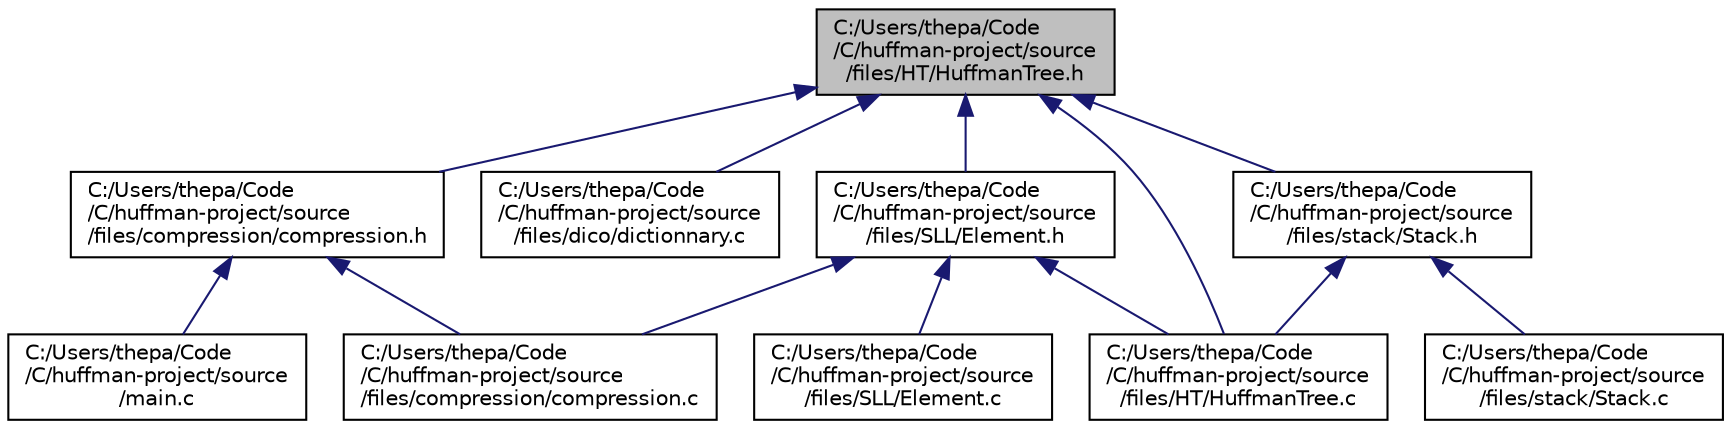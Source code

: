 digraph "C:/Users/thepa/Code/C/huffman-project/source/files/HT/HuffmanTree.h"
{
 // LATEX_PDF_SIZE
  edge [fontname="Helvetica",fontsize="10",labelfontname="Helvetica",labelfontsize="10"];
  node [fontname="Helvetica",fontsize="10",shape=record];
  Node1 [label="C:/Users/thepa/Code\l/C/huffman-project/source\l/files/HT/HuffmanTree.h",height=0.2,width=0.4,color="black", fillcolor="grey75", style="filled", fontcolor="black",tooltip=" "];
  Node1 -> Node2 [dir="back",color="midnightblue",fontsize="10",style="solid"];
  Node2 [label="C:/Users/thepa/Code\l/C/huffman-project/source\l/files/compression/compression.h",height=0.2,width=0.4,color="black", fillcolor="white", style="filled",URL="$compression_8h.html",tooltip=" "];
  Node2 -> Node3 [dir="back",color="midnightblue",fontsize="10",style="solid"];
  Node3 [label="C:/Users/thepa/Code\l/C/huffman-project/source\l/files/compression/compression.c",height=0.2,width=0.4,color="black", fillcolor="white", style="filled",URL="$compression_8c.html",tooltip=" "];
  Node2 -> Node4 [dir="back",color="midnightblue",fontsize="10",style="solid"];
  Node4 [label="C:/Users/thepa/Code\l/C/huffman-project/source\l/main.c",height=0.2,width=0.4,color="black", fillcolor="white", style="filled",URL="$main_8c.html",tooltip=" "];
  Node1 -> Node5 [dir="back",color="midnightblue",fontsize="10",style="solid"];
  Node5 [label="C:/Users/thepa/Code\l/C/huffman-project/source\l/files/dico/dictionnary.c",height=0.2,width=0.4,color="black", fillcolor="white", style="filled",URL="$dictionnary_8c.html",tooltip=" "];
  Node1 -> Node6 [dir="back",color="midnightblue",fontsize="10",style="solid"];
  Node6 [label="C:/Users/thepa/Code\l/C/huffman-project/source\l/files/HT/HuffmanTree.c",height=0.2,width=0.4,color="black", fillcolor="white", style="filled",URL="$_huffman_tree_8c.html",tooltip=" "];
  Node1 -> Node7 [dir="back",color="midnightblue",fontsize="10",style="solid"];
  Node7 [label="C:/Users/thepa/Code\l/C/huffman-project/source\l/files/SLL/Element.h",height=0.2,width=0.4,color="black", fillcolor="white", style="filled",URL="$_element_8h.html",tooltip=" "];
  Node7 -> Node3 [dir="back",color="midnightblue",fontsize="10",style="solid"];
  Node7 -> Node6 [dir="back",color="midnightblue",fontsize="10",style="solid"];
  Node7 -> Node8 [dir="back",color="midnightblue",fontsize="10",style="solid"];
  Node8 [label="C:/Users/thepa/Code\l/C/huffman-project/source\l/files/SLL/Element.c",height=0.2,width=0.4,color="black", fillcolor="white", style="filled",URL="$_element_8c.html",tooltip=" "];
  Node1 -> Node9 [dir="back",color="midnightblue",fontsize="10",style="solid"];
  Node9 [label="C:/Users/thepa/Code\l/C/huffman-project/source\l/files/stack/Stack.h",height=0.2,width=0.4,color="black", fillcolor="white", style="filled",URL="$_stack_8h.html",tooltip=" "];
  Node9 -> Node6 [dir="back",color="midnightblue",fontsize="10",style="solid"];
  Node9 -> Node10 [dir="back",color="midnightblue",fontsize="10",style="solid"];
  Node10 [label="C:/Users/thepa/Code\l/C/huffman-project/source\l/files/stack/Stack.c",height=0.2,width=0.4,color="black", fillcolor="white", style="filled",URL="$_stack_8c.html",tooltip=" "];
}
